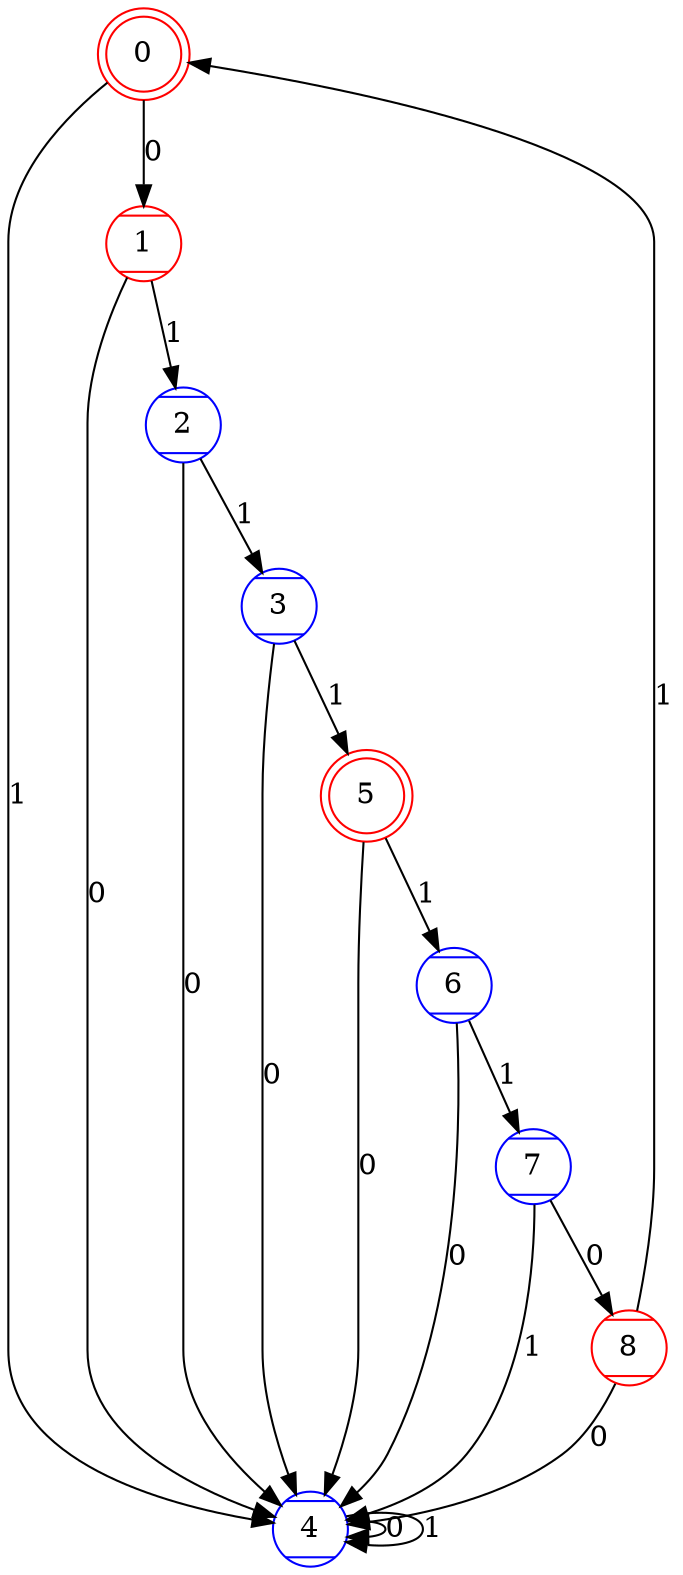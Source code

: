 digraph{
0 [color=red, style=striped, shape=doublecircle]
1 [color=red, style=striped, shape=Mcircle]
2 [color=blue, style=striped, shape=Mcircle]
3 [color=blue, style=striped, shape=Mcircle]
4 [color=blue, style=striped, shape=Mcircle]
5 [color=red, style=striped, shape=doublecircle]
6 [color=blue, style=striped, shape=Mcircle]
7 [color=blue, style=striped, shape=Mcircle]
8 [color=red, style=striped, shape=Mcircle]
0->1 [label=0]
0->4 [label=1]
1->4 [label=0]
1->2 [label=1]
2->4 [label=0]
2->3 [label=1]
3->4 [label=0]
3->5 [label=1]
4->4 [label=0]
4->4 [label=1]
5->4 [label=0]
5->6 [label=1]
6->4 [label=0]
6->7 [label=1]
7->8 [label=0]
7->4 [label=1]
8->4 [label=0]
8->0 [label=1]
}